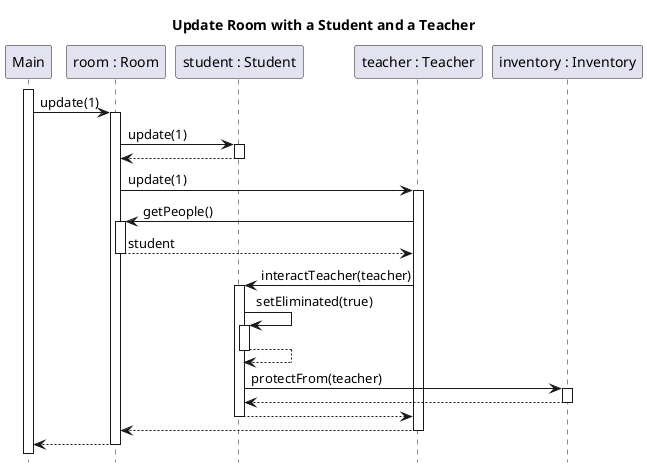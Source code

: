 @startuml room-update-student-teacher
title Update Room with a Student and a Teacher
hide footbox
autoactivate on
skinparam SequenceReferenceBackgroundColor white

participant Main
participant "room : Room" as room
participant "student : Student" as s
participant "teacher : Teacher" as t
participant "inventory : Inventory" as inv

activate Main
Main -> room : update(1)
	room -> s : update(1)
	return
	room -> t : update(1)
    t -> room : getPeople()
    return student
    t -> s : interactTeacher(teacher)
        s -> s : setEliminated(true)
        return
        s -> inv ++: protectFrom(teacher)
        return
        
	return
return
return

@enduml